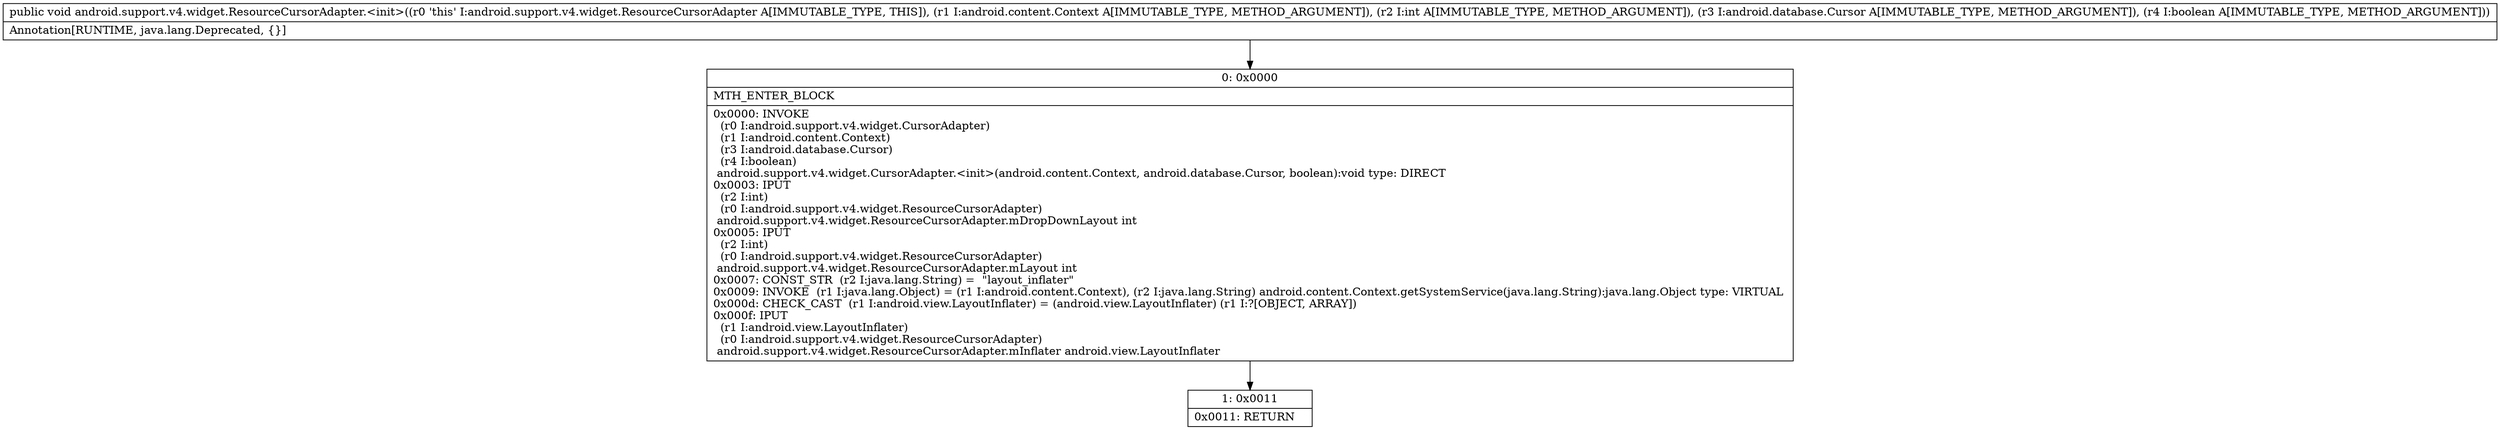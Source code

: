 digraph "CFG forandroid.support.v4.widget.ResourceCursorAdapter.\<init\>(Landroid\/content\/Context;ILandroid\/database\/Cursor;Z)V" {
Node_0 [shape=record,label="{0\:\ 0x0000|MTH_ENTER_BLOCK\l|0x0000: INVOKE  \l  (r0 I:android.support.v4.widget.CursorAdapter)\l  (r1 I:android.content.Context)\l  (r3 I:android.database.Cursor)\l  (r4 I:boolean)\l android.support.v4.widget.CursorAdapter.\<init\>(android.content.Context, android.database.Cursor, boolean):void type: DIRECT \l0x0003: IPUT  \l  (r2 I:int)\l  (r0 I:android.support.v4.widget.ResourceCursorAdapter)\l android.support.v4.widget.ResourceCursorAdapter.mDropDownLayout int \l0x0005: IPUT  \l  (r2 I:int)\l  (r0 I:android.support.v4.widget.ResourceCursorAdapter)\l android.support.v4.widget.ResourceCursorAdapter.mLayout int \l0x0007: CONST_STR  (r2 I:java.lang.String) =  \"layout_inflater\" \l0x0009: INVOKE  (r1 I:java.lang.Object) = (r1 I:android.content.Context), (r2 I:java.lang.String) android.content.Context.getSystemService(java.lang.String):java.lang.Object type: VIRTUAL \l0x000d: CHECK_CAST  (r1 I:android.view.LayoutInflater) = (android.view.LayoutInflater) (r1 I:?[OBJECT, ARRAY]) \l0x000f: IPUT  \l  (r1 I:android.view.LayoutInflater)\l  (r0 I:android.support.v4.widget.ResourceCursorAdapter)\l android.support.v4.widget.ResourceCursorAdapter.mInflater android.view.LayoutInflater \l}"];
Node_1 [shape=record,label="{1\:\ 0x0011|0x0011: RETURN   \l}"];
MethodNode[shape=record,label="{public void android.support.v4.widget.ResourceCursorAdapter.\<init\>((r0 'this' I:android.support.v4.widget.ResourceCursorAdapter A[IMMUTABLE_TYPE, THIS]), (r1 I:android.content.Context A[IMMUTABLE_TYPE, METHOD_ARGUMENT]), (r2 I:int A[IMMUTABLE_TYPE, METHOD_ARGUMENT]), (r3 I:android.database.Cursor A[IMMUTABLE_TYPE, METHOD_ARGUMENT]), (r4 I:boolean A[IMMUTABLE_TYPE, METHOD_ARGUMENT]))  | Annotation[RUNTIME, java.lang.Deprecated, \{\}]\l}"];
MethodNode -> Node_0;
Node_0 -> Node_1;
}

